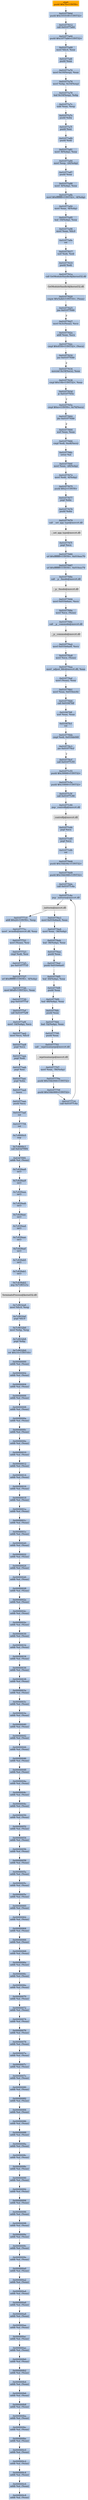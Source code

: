 digraph G {
node[shape=rectangle,style=filled,fillcolor=lightsteelblue,color=lightsteelblue]
bgcolor="transparent"
a0x0107760bpushl_0x70UINT8[label="start\npushl $0x70<UINT8>",color="lightgrey",fillcolor="orange"];
a0x0107760dpushl_0x10101f0UINT32[label="0x0107760d\npushl $0x10101f0<UINT32>"];
a0x01077612call_0x01077a64[label="0x01077612\ncall 0x01077a64"];
a0x01077a64pushl_0x1077ab6UINT32[label="0x01077a64\npushl $0x1077ab6<UINT32>"];
a0x01077a69movl_fs_0_eax[label="0x01077a69\nmovl %fs:0, %eax"];
a0x01077a6fpushl_eax[label="0x01077a6f\npushl %eax"];
a0x01077a70movl_0x10esp__eax[label="0x01077a70\nmovl 0x10(%esp), %eax"];
a0x01077a74movl_ebp_0x10esp_[label="0x01077a74\nmovl %ebp, 0x10(%esp)"];
a0x01077a78leal_0x10esp__ebp[label="0x01077a78\nleal 0x10(%esp), %ebp"];
a0x01077a7csubl_eax_esp[label="0x01077a7c\nsubl %eax, %esp"];
a0x01077a7epushl_ebx[label="0x01077a7e\npushl %ebx"];
a0x01077a7fpushl_esi[label="0x01077a7f\npushl %esi"];
a0x01077a80pushl_edi[label="0x01077a80\npushl %edi"];
a0x01077a81movl__8ebp__eax[label="0x01077a81\nmovl -8(%ebp), %eax"];
a0x01077a84movl_esp__24ebp_[label="0x01077a84\nmovl %esp, -24(%ebp)"];
a0x01077a87pushl_eax[label="0x01077a87\npushl %eax"];
a0x01077a88movl__4ebp__eax[label="0x01077a88\nmovl -4(%ebp), %eax"];
a0x01077a8bmovl_0xffffffffUINT32__4ebp_[label="0x01077a8b\nmovl $0xffffffff<UINT32>, -4(%ebp)"];
a0x01077a92movl_eax__8ebp_[label="0x01077a92\nmovl %eax, -8(%ebp)"];
a0x01077a95leal__16ebp__eax[label="0x01077a95\nleal -16(%ebp), %eax"];
a0x01077a98movl_eax_fs_0[label="0x01077a98\nmovl %eax, %fs:0"];
a0x01077a9eret[label="0x01077a9e\nret"];
a0x01077617xorl_edi_edi[label="0x01077617\nxorl %edi, %edi"];
a0x01077619pushl_edi[label="0x01077619\npushl %edi"];
a0x0107761acall_GetModuleHandleA_kernel32_dll[label="0x0107761a\ncall GetModuleHandleA@kernel32.dll"];
GetModuleHandleA_kernel32_dll[label="GetModuleHandleA@kernel32.dll",color="lightgrey",fillcolor="lightgrey"];
a0x01077620cmpw_0x5a4dUINT16_eax_[label="0x01077620\ncmpw $0x5a4d<UINT16>, (%eax)"];
a0x01077625jne_0x01077646[label="0x01077625\njne 0x01077646"];
a0x01077627movl_0x3ceax__ecx[label="0x01077627\nmovl 0x3c(%eax), %ecx"];
a0x0107762aaddl_eax_ecx[label="0x0107762a\naddl %eax, %ecx"];
a0x0107762ccmpl_0x4550UINT32_ecx_[label="0x0107762c\ncmpl $0x4550<UINT32>, (%ecx)"];
a0x01077632jne_0x01077646[label="0x01077632\njne 0x01077646"];
a0x01077634movzwl_0x18ecx__eax[label="0x01077634\nmovzwl 0x18(%ecx), %eax"];
a0x01077638cmpl_0x10bUINT32_eax[label="0x01077638\ncmpl $0x10b<UINT32>, %eax"];
a0x0107763dje_0x0107765e[label="0x0107763d\nje 0x0107765e"];
a0x0107765ecmpl_0xeUINT8_0x74ecx_[label="0x0107765e\ncmpl $0xe<UINT8>, 0x74(%ecx)"];
a0x01077662jbe_0x01077646[label="0x01077662\njbe 0x01077646"];
a0x01077664xorl_eax_eax[label="0x01077664\nxorl %eax, %eax"];
a0x01077666cmpl_edi_0xe8ecx_[label="0x01077666\ncmpl %edi, 0xe8(%ecx)"];
a0x0107766csetne_al[label="0x0107766c\nsetne %al"];
a0x0107766fmovl_eax__28ebp_[label="0x0107766f\nmovl %eax, -28(%ebp)"];
a0x01077672movl_edi__4ebp_[label="0x01077672\nmovl %edi, -4(%ebp)"];
a0x01077675pushl_0x2UINT8[label="0x01077675\npushl $0x2<UINT8>"];
a0x01077677popl_ebx[label="0x01077677\npopl %ebx"];
a0x01077678pushl_ebx[label="0x01077678\npushl %ebx"];
a0x01077679call___set_app_type_msvcrt_dll[label="0x01077679\ncall __set_app_type@msvcrt.dll"];
a__set_app_type_msvcrt_dll[label="__set_app_type@msvcrt.dll",color="lightgrey",fillcolor="lightgrey"];
a0x0107767fpopl_ecx[label="0x0107767f\npopl %ecx"];
a0x01077680orl_0xffffffffUINT8_0x010eec70[label="0x01077680\norl $0xffffffff<UINT8>, 0x010eec70"];
a0x01077687orl_0xffffffffUINT8_0x010eec74[label="0x01077687\norl $0xffffffff<UINT8>, 0x010eec74"];
a0x0107768ecall___p__fmode_msvcrt_dll[label="0x0107768e\ncall __p__fmode@msvcrt.dll"];
a__p__fmode_msvcrt_dll[label="__p__fmode@msvcrt.dll",color="lightgrey",fillcolor="lightgrey"];
a0x01077694movl_0x010e6aec_ecx[label="0x01077694\nmovl 0x010e6aec, %ecx"];
a0x0107769amovl_ecx_eax_[label="0x0107769a\nmovl %ecx, (%eax)"];
a0x0107769ccall___p__commode_msvcrt_dll[label="0x0107769c\ncall __p__commode@msvcrt.dll"];
a__p__commode_msvcrt_dll[label="__p__commode@msvcrt.dll",color="lightgrey",fillcolor="lightgrey"];
a0x010776a2movl_0x010e6ae8_ecx[label="0x010776a2\nmovl 0x010e6ae8, %ecx"];
a0x010776a8movl_ecx_eax_[label="0x010776a8\nmovl %ecx, (%eax)"];
a0x010776aamovl__adjust_fdiv_msvcrt_dll_eax[label="0x010776aa\nmovl _adjust_fdiv@msvcrt.dll, %eax"];
a0x010776afmovl_eax__eax[label="0x010776af\nmovl (%eax), %eax"];
a0x010776b1movl_eax_0x010eec6c[label="0x010776b1\nmovl %eax, 0x010eec6c"];
a0x010776b6call_0x01047fdf[label="0x010776b6\ncall 0x01047fdf"];
a0x01047fdfxorl_eax_eax[label="0x01047fdf\nxorl %eax, %eax"];
a0x01047fe1ret[label="0x01047fe1\nret"];
a0x010776bbcmpl_edi_0x010de040[label="0x010776bb\ncmpl %edi, 0x010de040"];
a0x010776c1jne_0x010776cf[label="0x010776c1\njne 0x010776cf"];
a0x010776cfcall_0x01077c55[label="0x010776cf\ncall 0x01077c55"];
a0x01077c55pushl_0x30000UINT32[label="0x01077c55\npushl $0x30000<UINT32>"];
a0x01077c5apushl_0x10000UINT32[label="0x01077c5a\npushl $0x10000<UINT32>"];
a0x01077c5fcall_0x01077c90[label="0x01077c5f\ncall 0x01077c90"];
a0x01077c90jmp__controlfp_msvcrt_dll[label="0x01077c90\njmp _controlfp@msvcrt.dll"];
a_controlfp_msvcrt_dll[label="_controlfp@msvcrt.dll",color="lightgrey",fillcolor="lightgrey"];
a0x01077c64popl_ecx[label="0x01077c64\npopl %ecx"];
a0x01077c65popl_ecx[label="0x01077c65\npopl %ecx"];
a0x01077c66ret[label="0x01077c66\nret"];
a0x010776d4pushl_0x10dc04cUINT32[label="0x010776d4\npushl $0x10dc04c<UINT32>"];
a0x010776d9pushl_0x10dc048UINT32[label="0x010776d9\npushl $0x10dc048<UINT32>"];
a0x010776decall_0x01077c4a[label="0x010776de\ncall 0x01077c4a"];
a0x01077c4ajmp__initterm_msvcrt_dll[label="0x01077c4a\njmp _initterm@msvcrt.dll"];
a_initterm_msvcrt_dll[label="_initterm@msvcrt.dll",color="lightgrey",fillcolor="lightgrey"];
a0x010776e3movl_0x010e6ae4_eax[label="0x010776e3\nmovl 0x010e6ae4, %eax"];
a0x010776e8movl_eax__36ebp_[label="0x010776e8\nmovl %eax, -36(%ebp)"];
a0x010776ebleal__36ebp__eax[label="0x010776eb\nleal -36(%ebp), %eax"];
a0x010776eepushl_eax[label="0x010776ee\npushl %eax"];
a0x010776efpushl_0x010e6ae0[label="0x010776ef\npushl 0x010e6ae0"];
a0x010776f5leal__44ebp__eax[label="0x010776f5\nleal -44(%ebp), %eax"];
a0x010776f8pushl_eax[label="0x010776f8\npushl %eax"];
a0x010776f9leal__48ebp__eax[label="0x010776f9\nleal -48(%ebp), %eax"];
a0x010776fcpushl_eax[label="0x010776fc\npushl %eax"];
a0x010776fdleal__52ebp__eax[label="0x010776fd\nleal -52(%ebp), %eax"];
a0x01077700pushl_eax[label="0x01077700\npushl %eax"];
a0x01077701call___wgetmainargs_msvcrt_dll[label="0x01077701\ncall __wgetmainargs@msvcrt.dll"];
a__wgetmainargs_msvcrt_dll[label="__wgetmainargs@msvcrt.dll",color="lightgrey",fillcolor="lightgrey"];
a0x01077707movl_eax__56ebp_[label="0x01077707\nmovl %eax, -56(%ebp)"];
a0x0107770apushl_0x10dc044UINT32[label="0x0107770a\npushl $0x10dc044<UINT32>"];
a0x0107770fpushl_0x10dc000UINT32[label="0x0107770f\npushl $0x10dc000<UINT32>"];
a0x01077714call_0x01077c4a[label="0x01077714\ncall 0x01077c4a"];
a0x01077719addl_0x24UINT8_esp[label="0x01077719\naddl $0x24<UINT8>, %esp"];
a0x0107771cmovl__wcmdln_msvcrt_dll_eax[label="0x0107771c\nmovl _wcmdln@msvcrt.dll, %eax"];
a0x01077721movl_eax__esi[label="0x01077721\nmovl (%eax), %esi"];
a0x01077723cmpl_edi_esi[label="0x01077723\ncmpl %edi, %esi"];
a0x01077725jne_0x01077735[label="0x01077725\njne 0x01077735"];
a0x01077727orl_0xffffffffUINT8__4ebp_[label="0x01077727\norl $0xffffffff<UINT8>, -4(%ebp)"];
a0x0107772bmovl_0xffUINT32_eax[label="0x0107772b\nmovl $0xff<UINT32>, %eax"];
a0x01077730jmp_0x010777ef[label="0x01077730\njmp 0x010777ef"];
a0x010777efcall_0x01077a9f[label="0x010777ef\ncall 0x01077a9f"];
a0x01077a9fmovl__16ebp__ecx[label="0x01077a9f\nmovl -16(%ebp), %ecx"];
a0x01077aa2movl_ecx_fs_0[label="0x01077aa2\nmovl %ecx, %fs:0"];
a0x01077aa9popl_ecx[label="0x01077aa9\npopl %ecx"];
a0x01077aaapopl_edi[label="0x01077aaa\npopl %edi"];
a0x01077aabpopl_esi[label="0x01077aab\npopl %esi"];
a0x01077aacpopl_ebx[label="0x01077aac\npopl %ebx"];
a0x01077aadleave_[label="0x01077aad\nleave "];
a0x01077aaepushl_ecx[label="0x01077aae\npushl %ecx"];
a0x01077aafret[label="0x01077aaf\nret"];
a0x010777f4ret[label="0x010777f4\nret"];
a0x7c8000c0nop_[label="0x7c8000c0\nnop "];
a0x7c8000c1call_0x63d7f9f4[label="0x7c8000c1\ncall 0x63d7f9f4"];
a0x63d7f9f4addb_al_eax_[label="0x63d7f9f4\naddb %al, (%eax)"];
a0x7c839aa8int3_[label="0x7c839aa8\nint3 "];
a0x7c839aa9int3_[label="0x7c839aa9\nint3 "];
a0x7c839aaaint3_[label="0x7c839aaa\nint3 "];
a0x7c839aabint3_[label="0x7c839aab\nint3 "];
a0x7c839aacint3_[label="0x7c839aac\nint3 "];
a0x7c839aadint3_[label="0x7c839aad\nint3 "];
a0x7c839aaeint3_[label="0x7c839aae\nint3 "];
a0x7c839aafint3_[label="0x7c839aaf\nint3 "];
a0x7c839ab0int3_[label="0x7c839ab0\nint3 "];
a0x7c839ab1int3_[label="0x7c839ab1\nint3 "];
a0x7c839ab2jmp_0x7c801e1a[label="0x7c839ab2\njmp 0x7c801e1a"];
TerminateProcess_kernel32_dll[label="TerminateProcess@kernel32.dll",color="lightgrey",fillcolor="lightgrey"];
a0x7c9032a8movl_fs_0_esp[label="0x7c9032a8\nmovl %fs:0, %esp"];
a0x7c9032afpopl_fs_0[label="0x7c9032af\npopl %fs:0"];
a0x7c9032b6movl_ebp_esp[label="0x7c9032b6\nmovl %ebp, %esp"];
a0x7c9032b8popl_ebp[label="0x7c9032b8\npopl %ebp"];
a0x7c9032b9ret_0x14UINT16[label="0x7c9032b9\nret $0x14<UINT16>"];
a0x00000000addb_al_eax_[label="0x00000000\naddb %al, (%eax)"];
a0x00000002addb_al_eax_[label="0x00000002\naddb %al, (%eax)"];
a0x00000004addb_al_eax_[label="0x00000004\naddb %al, (%eax)"];
a0x00000006addb_al_eax_[label="0x00000006\naddb %al, (%eax)"];
a0x00000008addb_al_eax_[label="0x00000008\naddb %al, (%eax)"];
a0x0000000aaddb_al_eax_[label="0x0000000a\naddb %al, (%eax)"];
a0x0000000caddb_al_eax_[label="0x0000000c\naddb %al, (%eax)"];
a0x0000000eaddb_al_eax_[label="0x0000000e\naddb %al, (%eax)"];
a0x00000010addb_al_eax_[label="0x00000010\naddb %al, (%eax)"];
a0x00000012addb_al_eax_[label="0x00000012\naddb %al, (%eax)"];
a0x00000014addb_al_eax_[label="0x00000014\naddb %al, (%eax)"];
a0x00000016addb_al_eax_[label="0x00000016\naddb %al, (%eax)"];
a0x00000018addb_al_eax_[label="0x00000018\naddb %al, (%eax)"];
a0x0000001aaddb_al_eax_[label="0x0000001a\naddb %al, (%eax)"];
a0x0000001caddb_al_eax_[label="0x0000001c\naddb %al, (%eax)"];
a0x0000001eaddb_al_eax_[label="0x0000001e\naddb %al, (%eax)"];
a0x00000020addb_al_eax_[label="0x00000020\naddb %al, (%eax)"];
a0x00000022addb_al_eax_[label="0x00000022\naddb %al, (%eax)"];
a0x00000024addb_al_eax_[label="0x00000024\naddb %al, (%eax)"];
a0x00000026addb_al_eax_[label="0x00000026\naddb %al, (%eax)"];
a0x00000028addb_al_eax_[label="0x00000028\naddb %al, (%eax)"];
a0x0000002aaddb_al_eax_[label="0x0000002a\naddb %al, (%eax)"];
a0x0000002caddb_al_eax_[label="0x0000002c\naddb %al, (%eax)"];
a0x0000002eaddb_al_eax_[label="0x0000002e\naddb %al, (%eax)"];
a0x00000030addb_al_eax_[label="0x00000030\naddb %al, (%eax)"];
a0x00000032addb_al_eax_[label="0x00000032\naddb %al, (%eax)"];
a0x00000034addb_al_eax_[label="0x00000034\naddb %al, (%eax)"];
a0x00000036addb_al_eax_[label="0x00000036\naddb %al, (%eax)"];
a0x00000038addb_al_eax_[label="0x00000038\naddb %al, (%eax)"];
a0x0000003aaddb_al_eax_[label="0x0000003a\naddb %al, (%eax)"];
a0x0000003caddb_al_eax_[label="0x0000003c\naddb %al, (%eax)"];
a0x0000003eaddb_al_eax_[label="0x0000003e\naddb %al, (%eax)"];
a0x00000040addb_al_eax_[label="0x00000040\naddb %al, (%eax)"];
a0x00000042addb_al_eax_[label="0x00000042\naddb %al, (%eax)"];
a0x00000044addb_al_eax_[label="0x00000044\naddb %al, (%eax)"];
a0x00000046addb_al_eax_[label="0x00000046\naddb %al, (%eax)"];
a0x00000048addb_al_eax_[label="0x00000048\naddb %al, (%eax)"];
a0x0000004aaddb_al_eax_[label="0x0000004a\naddb %al, (%eax)"];
a0x0000004caddb_al_eax_[label="0x0000004c\naddb %al, (%eax)"];
a0x0000004eaddb_al_eax_[label="0x0000004e\naddb %al, (%eax)"];
a0x00000050addb_al_eax_[label="0x00000050\naddb %al, (%eax)"];
a0x00000052addb_al_eax_[label="0x00000052\naddb %al, (%eax)"];
a0x00000054addb_al_eax_[label="0x00000054\naddb %al, (%eax)"];
a0x00000056addb_al_eax_[label="0x00000056\naddb %al, (%eax)"];
a0x00000058addb_al_eax_[label="0x00000058\naddb %al, (%eax)"];
a0x0000005aaddb_al_eax_[label="0x0000005a\naddb %al, (%eax)"];
a0x0000005caddb_al_eax_[label="0x0000005c\naddb %al, (%eax)"];
a0x0000005eaddb_al_eax_[label="0x0000005e\naddb %al, (%eax)"];
a0x00000060addb_al_eax_[label="0x00000060\naddb %al, (%eax)"];
a0x00000062addb_al_eax_[label="0x00000062\naddb %al, (%eax)"];
a0x00000064addb_al_eax_[label="0x00000064\naddb %al, (%eax)"];
a0x00000066addb_al_eax_[label="0x00000066\naddb %al, (%eax)"];
a0x00000068addb_al_eax_[label="0x00000068\naddb %al, (%eax)"];
a0x0000006aaddb_al_eax_[label="0x0000006a\naddb %al, (%eax)"];
a0x0000006caddb_al_eax_[label="0x0000006c\naddb %al, (%eax)"];
a0x0000006eaddb_al_eax_[label="0x0000006e\naddb %al, (%eax)"];
a0x00000070addb_al_eax_[label="0x00000070\naddb %al, (%eax)"];
a0x00000072addb_al_eax_[label="0x00000072\naddb %al, (%eax)"];
a0x00000074addb_al_eax_[label="0x00000074\naddb %al, (%eax)"];
a0x00000076addb_al_eax_[label="0x00000076\naddb %al, (%eax)"];
a0x00000078addb_al_eax_[label="0x00000078\naddb %al, (%eax)"];
a0x0000007aaddb_al_eax_[label="0x0000007a\naddb %al, (%eax)"];
a0x0000007caddb_al_eax_[label="0x0000007c\naddb %al, (%eax)"];
a0x0000007eaddb_al_eax_[label="0x0000007e\naddb %al, (%eax)"];
a0x00000080addb_al_eax_[label="0x00000080\naddb %al, (%eax)"];
a0x00000082addb_al_eax_[label="0x00000082\naddb %al, (%eax)"];
a0x00000084addb_al_eax_[label="0x00000084\naddb %al, (%eax)"];
a0x00000086addb_al_eax_[label="0x00000086\naddb %al, (%eax)"];
a0x00000088addb_al_eax_[label="0x00000088\naddb %al, (%eax)"];
a0x0000008aaddb_al_eax_[label="0x0000008a\naddb %al, (%eax)"];
a0x0000008caddb_al_eax_[label="0x0000008c\naddb %al, (%eax)"];
a0x0000008eaddb_al_eax_[label="0x0000008e\naddb %al, (%eax)"];
a0x00000090addb_al_eax_[label="0x00000090\naddb %al, (%eax)"];
a0x00000092addb_al_eax_[label="0x00000092\naddb %al, (%eax)"];
a0x00000094addb_al_eax_[label="0x00000094\naddb %al, (%eax)"];
a0x00000096addb_al_eax_[label="0x00000096\naddb %al, (%eax)"];
a0x00000098addb_al_eax_[label="0x00000098\naddb %al, (%eax)"];
a0x0000009aaddb_al_eax_[label="0x0000009a\naddb %al, (%eax)"];
a0x0000009caddb_al_eax_[label="0x0000009c\naddb %al, (%eax)"];
a0x0000009eaddb_al_eax_[label="0x0000009e\naddb %al, (%eax)"];
a0x000000a0addb_al_eax_[label="0x000000a0\naddb %al, (%eax)"];
a0x000000a2addb_al_eax_[label="0x000000a2\naddb %al, (%eax)"];
a0x000000a4addb_al_eax_[label="0x000000a4\naddb %al, (%eax)"];
a0x000000a6addb_al_eax_[label="0x000000a6\naddb %al, (%eax)"];
a0x000000a8addb_al_eax_[label="0x000000a8\naddb %al, (%eax)"];
a0x000000aaaddb_al_eax_[label="0x000000aa\naddb %al, (%eax)"];
a0x000000acaddb_al_eax_[label="0x000000ac\naddb %al, (%eax)"];
a0x000000aeaddb_al_eax_[label="0x000000ae\naddb %al, (%eax)"];
a0x000000b0addb_al_eax_[label="0x000000b0\naddb %al, (%eax)"];
a0x000000b2addb_al_eax_[label="0x000000b2\naddb %al, (%eax)"];
a0x000000b4addb_al_eax_[label="0x000000b4\naddb %al, (%eax)"];
a0x000000b6addb_al_eax_[label="0x000000b6\naddb %al, (%eax)"];
a0x000000b8addb_al_eax_[label="0x000000b8\naddb %al, (%eax)"];
a0x000000baaddb_al_eax_[label="0x000000ba\naddb %al, (%eax)"];
a0x000000bcaddb_al_eax_[label="0x000000bc\naddb %al, (%eax)"];
a0x000000beaddb_al_eax_[label="0x000000be\naddb %al, (%eax)"];
a0x000000c0addb_al_eax_[label="0x000000c0\naddb %al, (%eax)"];
a0x000000c2addb_al_eax_[label="0x000000c2\naddb %al, (%eax)"];
a0x000000c4addb_al_eax_[label="0x000000c4\naddb %al, (%eax)"];
a0x000000c6addb_al_eax_[label="0x000000c6\naddb %al, (%eax)"];
a0x000000c8addb_al_eax_[label="0x000000c8\naddb %al, (%eax)"];
a0x0107760bpushl_0x70UINT8 -> a0x0107760dpushl_0x10101f0UINT32 [color="#000000"];
a0x0107760dpushl_0x10101f0UINT32 -> a0x01077612call_0x01077a64 [color="#000000"];
a0x01077612call_0x01077a64 -> a0x01077a64pushl_0x1077ab6UINT32 [color="#000000"];
a0x01077a64pushl_0x1077ab6UINT32 -> a0x01077a69movl_fs_0_eax [color="#000000"];
a0x01077a69movl_fs_0_eax -> a0x01077a6fpushl_eax [color="#000000"];
a0x01077a6fpushl_eax -> a0x01077a70movl_0x10esp__eax [color="#000000"];
a0x01077a70movl_0x10esp__eax -> a0x01077a74movl_ebp_0x10esp_ [color="#000000"];
a0x01077a74movl_ebp_0x10esp_ -> a0x01077a78leal_0x10esp__ebp [color="#000000"];
a0x01077a78leal_0x10esp__ebp -> a0x01077a7csubl_eax_esp [color="#000000"];
a0x01077a7csubl_eax_esp -> a0x01077a7epushl_ebx [color="#000000"];
a0x01077a7epushl_ebx -> a0x01077a7fpushl_esi [color="#000000"];
a0x01077a7fpushl_esi -> a0x01077a80pushl_edi [color="#000000"];
a0x01077a80pushl_edi -> a0x01077a81movl__8ebp__eax [color="#000000"];
a0x01077a81movl__8ebp__eax -> a0x01077a84movl_esp__24ebp_ [color="#000000"];
a0x01077a84movl_esp__24ebp_ -> a0x01077a87pushl_eax [color="#000000"];
a0x01077a87pushl_eax -> a0x01077a88movl__4ebp__eax [color="#000000"];
a0x01077a88movl__4ebp__eax -> a0x01077a8bmovl_0xffffffffUINT32__4ebp_ [color="#000000"];
a0x01077a8bmovl_0xffffffffUINT32__4ebp_ -> a0x01077a92movl_eax__8ebp_ [color="#000000"];
a0x01077a92movl_eax__8ebp_ -> a0x01077a95leal__16ebp__eax [color="#000000"];
a0x01077a95leal__16ebp__eax -> a0x01077a98movl_eax_fs_0 [color="#000000"];
a0x01077a98movl_eax_fs_0 -> a0x01077a9eret [color="#000000"];
a0x01077a9eret -> a0x01077617xorl_edi_edi [color="#000000"];
a0x01077617xorl_edi_edi -> a0x01077619pushl_edi [color="#000000"];
a0x01077619pushl_edi -> a0x0107761acall_GetModuleHandleA_kernel32_dll [color="#000000"];
a0x0107761acall_GetModuleHandleA_kernel32_dll -> GetModuleHandleA_kernel32_dll [color="#000000"];
GetModuleHandleA_kernel32_dll -> a0x01077620cmpw_0x5a4dUINT16_eax_ [color="#000000"];
a0x01077620cmpw_0x5a4dUINT16_eax_ -> a0x01077625jne_0x01077646 [color="#000000"];
a0x01077625jne_0x01077646 -> a0x01077627movl_0x3ceax__ecx [color="#000000",label="F"];
a0x01077627movl_0x3ceax__ecx -> a0x0107762aaddl_eax_ecx [color="#000000"];
a0x0107762aaddl_eax_ecx -> a0x0107762ccmpl_0x4550UINT32_ecx_ [color="#000000"];
a0x0107762ccmpl_0x4550UINT32_ecx_ -> a0x01077632jne_0x01077646 [color="#000000"];
a0x01077632jne_0x01077646 -> a0x01077634movzwl_0x18ecx__eax [color="#000000",label="F"];
a0x01077634movzwl_0x18ecx__eax -> a0x01077638cmpl_0x10bUINT32_eax [color="#000000"];
a0x01077638cmpl_0x10bUINT32_eax -> a0x0107763dje_0x0107765e [color="#000000"];
a0x0107763dje_0x0107765e -> a0x0107765ecmpl_0xeUINT8_0x74ecx_ [color="#000000",label="T"];
a0x0107765ecmpl_0xeUINT8_0x74ecx_ -> a0x01077662jbe_0x01077646 [color="#000000"];
a0x01077662jbe_0x01077646 -> a0x01077664xorl_eax_eax [color="#000000",label="F"];
a0x01077664xorl_eax_eax -> a0x01077666cmpl_edi_0xe8ecx_ [color="#000000"];
a0x01077666cmpl_edi_0xe8ecx_ -> a0x0107766csetne_al [color="#000000"];
a0x0107766csetne_al -> a0x0107766fmovl_eax__28ebp_ [color="#000000"];
a0x0107766fmovl_eax__28ebp_ -> a0x01077672movl_edi__4ebp_ [color="#000000"];
a0x01077672movl_edi__4ebp_ -> a0x01077675pushl_0x2UINT8 [color="#000000"];
a0x01077675pushl_0x2UINT8 -> a0x01077677popl_ebx [color="#000000"];
a0x01077677popl_ebx -> a0x01077678pushl_ebx [color="#000000"];
a0x01077678pushl_ebx -> a0x01077679call___set_app_type_msvcrt_dll [color="#000000"];
a0x01077679call___set_app_type_msvcrt_dll -> a__set_app_type_msvcrt_dll [color="#000000"];
a__set_app_type_msvcrt_dll -> a0x0107767fpopl_ecx [color="#000000"];
a0x0107767fpopl_ecx -> a0x01077680orl_0xffffffffUINT8_0x010eec70 [color="#000000"];
a0x01077680orl_0xffffffffUINT8_0x010eec70 -> a0x01077687orl_0xffffffffUINT8_0x010eec74 [color="#000000"];
a0x01077687orl_0xffffffffUINT8_0x010eec74 -> a0x0107768ecall___p__fmode_msvcrt_dll [color="#000000"];
a0x0107768ecall___p__fmode_msvcrt_dll -> a__p__fmode_msvcrt_dll [color="#000000"];
a__p__fmode_msvcrt_dll -> a0x01077694movl_0x010e6aec_ecx [color="#000000"];
a0x01077694movl_0x010e6aec_ecx -> a0x0107769amovl_ecx_eax_ [color="#000000"];
a0x0107769amovl_ecx_eax_ -> a0x0107769ccall___p__commode_msvcrt_dll [color="#000000"];
a0x0107769ccall___p__commode_msvcrt_dll -> a__p__commode_msvcrt_dll [color="#000000"];
a__p__commode_msvcrt_dll -> a0x010776a2movl_0x010e6ae8_ecx [color="#000000"];
a0x010776a2movl_0x010e6ae8_ecx -> a0x010776a8movl_ecx_eax_ [color="#000000"];
a0x010776a8movl_ecx_eax_ -> a0x010776aamovl__adjust_fdiv_msvcrt_dll_eax [color="#000000"];
a0x010776aamovl__adjust_fdiv_msvcrt_dll_eax -> a0x010776afmovl_eax__eax [color="#000000"];
a0x010776afmovl_eax__eax -> a0x010776b1movl_eax_0x010eec6c [color="#000000"];
a0x010776b1movl_eax_0x010eec6c -> a0x010776b6call_0x01047fdf [color="#000000"];
a0x010776b6call_0x01047fdf -> a0x01047fdfxorl_eax_eax [color="#000000"];
a0x01047fdfxorl_eax_eax -> a0x01047fe1ret [color="#000000"];
a0x01047fe1ret -> a0x010776bbcmpl_edi_0x010de040 [color="#000000"];
a0x010776bbcmpl_edi_0x010de040 -> a0x010776c1jne_0x010776cf [color="#000000"];
a0x010776c1jne_0x010776cf -> a0x010776cfcall_0x01077c55 [color="#000000",label="T"];
a0x010776cfcall_0x01077c55 -> a0x01077c55pushl_0x30000UINT32 [color="#000000"];
a0x01077c55pushl_0x30000UINT32 -> a0x01077c5apushl_0x10000UINT32 [color="#000000"];
a0x01077c5apushl_0x10000UINT32 -> a0x01077c5fcall_0x01077c90 [color="#000000"];
a0x01077c5fcall_0x01077c90 -> a0x01077c90jmp__controlfp_msvcrt_dll [color="#000000"];
a0x01077c90jmp__controlfp_msvcrt_dll -> a_controlfp_msvcrt_dll [color="#000000"];
a_controlfp_msvcrt_dll -> a0x01077c64popl_ecx [color="#000000"];
a0x01077c64popl_ecx -> a0x01077c65popl_ecx [color="#000000"];
a0x01077c65popl_ecx -> a0x01077c66ret [color="#000000"];
a0x01077c66ret -> a0x010776d4pushl_0x10dc04cUINT32 [color="#000000"];
a0x010776d4pushl_0x10dc04cUINT32 -> a0x010776d9pushl_0x10dc048UINT32 [color="#000000"];
a0x010776d9pushl_0x10dc048UINT32 -> a0x010776decall_0x01077c4a [color="#000000"];
a0x010776decall_0x01077c4a -> a0x01077c4ajmp__initterm_msvcrt_dll [color="#000000"];
a0x01077c4ajmp__initterm_msvcrt_dll -> a_initterm_msvcrt_dll [color="#000000"];
a_initterm_msvcrt_dll -> a0x010776e3movl_0x010e6ae4_eax [color="#000000"];
a0x010776e3movl_0x010e6ae4_eax -> a0x010776e8movl_eax__36ebp_ [color="#000000"];
a0x010776e8movl_eax__36ebp_ -> a0x010776ebleal__36ebp__eax [color="#000000"];
a0x010776ebleal__36ebp__eax -> a0x010776eepushl_eax [color="#000000"];
a0x010776eepushl_eax -> a0x010776efpushl_0x010e6ae0 [color="#000000"];
a0x010776efpushl_0x010e6ae0 -> a0x010776f5leal__44ebp__eax [color="#000000"];
a0x010776f5leal__44ebp__eax -> a0x010776f8pushl_eax [color="#000000"];
a0x010776f8pushl_eax -> a0x010776f9leal__48ebp__eax [color="#000000"];
a0x010776f9leal__48ebp__eax -> a0x010776fcpushl_eax [color="#000000"];
a0x010776fcpushl_eax -> a0x010776fdleal__52ebp__eax [color="#000000"];
a0x010776fdleal__52ebp__eax -> a0x01077700pushl_eax [color="#000000"];
a0x01077700pushl_eax -> a0x01077701call___wgetmainargs_msvcrt_dll [color="#000000"];
a0x01077701call___wgetmainargs_msvcrt_dll -> a__wgetmainargs_msvcrt_dll [color="#000000"];
a__wgetmainargs_msvcrt_dll -> a0x01077707movl_eax__56ebp_ [color="#000000"];
a0x01077707movl_eax__56ebp_ -> a0x0107770apushl_0x10dc044UINT32 [color="#000000"];
a0x0107770apushl_0x10dc044UINT32 -> a0x0107770fpushl_0x10dc000UINT32 [color="#000000"];
a0x0107770fpushl_0x10dc000UINT32 -> a0x01077714call_0x01077c4a [color="#000000"];
a0x01077714call_0x01077c4a -> a0x01077c4ajmp__initterm_msvcrt_dll [color="#000000"];
a_initterm_msvcrt_dll -> a0x01077719addl_0x24UINT8_esp [color="#000000"];
a0x01077719addl_0x24UINT8_esp -> a0x0107771cmovl__wcmdln_msvcrt_dll_eax [color="#000000"];
a0x0107771cmovl__wcmdln_msvcrt_dll_eax -> a0x01077721movl_eax__esi [color="#000000"];
a0x01077721movl_eax__esi -> a0x01077723cmpl_edi_esi [color="#000000"];
a0x01077723cmpl_edi_esi -> a0x01077725jne_0x01077735 [color="#000000"];
a0x01077725jne_0x01077735 -> a0x01077727orl_0xffffffffUINT8__4ebp_ [color="#000000",label="F"];
a0x01077727orl_0xffffffffUINT8__4ebp_ -> a0x0107772bmovl_0xffUINT32_eax [color="#000000"];
a0x0107772bmovl_0xffUINT32_eax -> a0x01077730jmp_0x010777ef [color="#000000"];
a0x01077730jmp_0x010777ef -> a0x010777efcall_0x01077a9f [color="#000000"];
a0x010777efcall_0x01077a9f -> a0x01077a9fmovl__16ebp__ecx [color="#000000"];
a0x01077a9fmovl__16ebp__ecx -> a0x01077aa2movl_ecx_fs_0 [color="#000000"];
a0x01077aa2movl_ecx_fs_0 -> a0x01077aa9popl_ecx [color="#000000"];
a0x01077aa9popl_ecx -> a0x01077aaapopl_edi [color="#000000"];
a0x01077aaapopl_edi -> a0x01077aabpopl_esi [color="#000000"];
a0x01077aabpopl_esi -> a0x01077aacpopl_ebx [color="#000000"];
a0x01077aacpopl_ebx -> a0x01077aadleave_ [color="#000000"];
a0x01077aadleave_ -> a0x01077aaepushl_ecx [color="#000000"];
a0x01077aaepushl_ecx -> a0x01077aafret [color="#000000"];
a0x01077aafret -> a0x010777f4ret [color="#000000"];
a0x010777f4ret -> a0x7c8000c0nop_ [color="#000000"];
a0x7c8000c0nop_ -> a0x7c8000c1call_0x63d7f9f4 [color="#000000"];
a0x7c8000c1call_0x63d7f9f4 -> a0x63d7f9f4addb_al_eax_ [color="#000000"];
a0x63d7f9f4addb_al_eax_ -> a0x7c839aa8int3_ [color="#000000"];
a0x7c839aa8int3_ -> a0x7c839aa9int3_ [color="#000000"];
a0x7c839aa9int3_ -> a0x7c839aaaint3_ [color="#000000"];
a0x7c839aaaint3_ -> a0x7c839aabint3_ [color="#000000"];
a0x7c839aabint3_ -> a0x7c839aacint3_ [color="#000000"];
a0x7c839aacint3_ -> a0x7c839aadint3_ [color="#000000"];
a0x7c839aadint3_ -> a0x7c839aaeint3_ [color="#000000"];
a0x7c839aaeint3_ -> a0x7c839aafint3_ [color="#000000"];
a0x7c839aafint3_ -> a0x7c839ab0int3_ [color="#000000"];
a0x7c839ab0int3_ -> a0x7c839ab1int3_ [color="#000000"];
a0x7c839ab1int3_ -> a0x7c839ab2jmp_0x7c801e1a [color="#000000"];
a0x7c839ab2jmp_0x7c801e1a -> TerminateProcess_kernel32_dll [color="#000000"];
TerminateProcess_kernel32_dll -> a0x7c9032a8movl_fs_0_esp [color="#000000"];
a0x7c9032a8movl_fs_0_esp -> a0x7c9032afpopl_fs_0 [color="#000000"];
a0x7c9032afpopl_fs_0 -> a0x7c9032b6movl_ebp_esp [color="#000000"];
a0x7c9032b6movl_ebp_esp -> a0x7c9032b8popl_ebp [color="#000000"];
a0x7c9032b8popl_ebp -> a0x7c9032b9ret_0x14UINT16 [color="#000000"];
a0x7c9032b9ret_0x14UINT16 -> a0x00000000addb_al_eax_ [color="#000000"];
a0x00000000addb_al_eax_ -> a0x00000002addb_al_eax_ [color="#000000"];
a0x00000002addb_al_eax_ -> a0x00000004addb_al_eax_ [color="#000000"];
a0x00000004addb_al_eax_ -> a0x00000006addb_al_eax_ [color="#000000"];
a0x00000006addb_al_eax_ -> a0x00000008addb_al_eax_ [color="#000000"];
a0x00000008addb_al_eax_ -> a0x0000000aaddb_al_eax_ [color="#000000"];
a0x0000000aaddb_al_eax_ -> a0x0000000caddb_al_eax_ [color="#000000"];
a0x0000000caddb_al_eax_ -> a0x0000000eaddb_al_eax_ [color="#000000"];
a0x0000000eaddb_al_eax_ -> a0x00000010addb_al_eax_ [color="#000000"];
a0x00000010addb_al_eax_ -> a0x00000012addb_al_eax_ [color="#000000"];
a0x00000012addb_al_eax_ -> a0x00000014addb_al_eax_ [color="#000000"];
a0x00000014addb_al_eax_ -> a0x00000016addb_al_eax_ [color="#000000"];
a0x00000016addb_al_eax_ -> a0x00000018addb_al_eax_ [color="#000000"];
a0x00000018addb_al_eax_ -> a0x0000001aaddb_al_eax_ [color="#000000"];
a0x0000001aaddb_al_eax_ -> a0x0000001caddb_al_eax_ [color="#000000"];
a0x0000001caddb_al_eax_ -> a0x0000001eaddb_al_eax_ [color="#000000"];
a0x0000001eaddb_al_eax_ -> a0x00000020addb_al_eax_ [color="#000000"];
a0x00000020addb_al_eax_ -> a0x00000022addb_al_eax_ [color="#000000"];
a0x00000022addb_al_eax_ -> a0x00000024addb_al_eax_ [color="#000000"];
a0x00000024addb_al_eax_ -> a0x00000026addb_al_eax_ [color="#000000"];
a0x00000026addb_al_eax_ -> a0x00000028addb_al_eax_ [color="#000000"];
a0x00000028addb_al_eax_ -> a0x0000002aaddb_al_eax_ [color="#000000"];
a0x0000002aaddb_al_eax_ -> a0x0000002caddb_al_eax_ [color="#000000"];
a0x0000002caddb_al_eax_ -> a0x0000002eaddb_al_eax_ [color="#000000"];
a0x0000002eaddb_al_eax_ -> a0x00000030addb_al_eax_ [color="#000000"];
a0x00000030addb_al_eax_ -> a0x00000032addb_al_eax_ [color="#000000"];
a0x00000032addb_al_eax_ -> a0x00000034addb_al_eax_ [color="#000000"];
a0x00000034addb_al_eax_ -> a0x00000036addb_al_eax_ [color="#000000"];
a0x00000036addb_al_eax_ -> a0x00000038addb_al_eax_ [color="#000000"];
a0x00000038addb_al_eax_ -> a0x0000003aaddb_al_eax_ [color="#000000"];
a0x0000003aaddb_al_eax_ -> a0x0000003caddb_al_eax_ [color="#000000"];
a0x0000003caddb_al_eax_ -> a0x0000003eaddb_al_eax_ [color="#000000"];
a0x0000003eaddb_al_eax_ -> a0x00000040addb_al_eax_ [color="#000000"];
a0x00000040addb_al_eax_ -> a0x00000042addb_al_eax_ [color="#000000"];
a0x00000042addb_al_eax_ -> a0x00000044addb_al_eax_ [color="#000000"];
a0x00000044addb_al_eax_ -> a0x00000046addb_al_eax_ [color="#000000"];
a0x00000046addb_al_eax_ -> a0x00000048addb_al_eax_ [color="#000000"];
a0x00000048addb_al_eax_ -> a0x0000004aaddb_al_eax_ [color="#000000"];
a0x0000004aaddb_al_eax_ -> a0x0000004caddb_al_eax_ [color="#000000"];
a0x0000004caddb_al_eax_ -> a0x0000004eaddb_al_eax_ [color="#000000"];
a0x0000004eaddb_al_eax_ -> a0x00000050addb_al_eax_ [color="#000000"];
a0x00000050addb_al_eax_ -> a0x00000052addb_al_eax_ [color="#000000"];
a0x00000052addb_al_eax_ -> a0x00000054addb_al_eax_ [color="#000000"];
a0x00000054addb_al_eax_ -> a0x00000056addb_al_eax_ [color="#000000"];
a0x00000056addb_al_eax_ -> a0x00000058addb_al_eax_ [color="#000000"];
a0x00000058addb_al_eax_ -> a0x0000005aaddb_al_eax_ [color="#000000"];
a0x0000005aaddb_al_eax_ -> a0x0000005caddb_al_eax_ [color="#000000"];
a0x0000005caddb_al_eax_ -> a0x0000005eaddb_al_eax_ [color="#000000"];
a0x0000005eaddb_al_eax_ -> a0x00000060addb_al_eax_ [color="#000000"];
a0x00000060addb_al_eax_ -> a0x00000062addb_al_eax_ [color="#000000"];
a0x00000062addb_al_eax_ -> a0x00000064addb_al_eax_ [color="#000000"];
a0x00000064addb_al_eax_ -> a0x00000066addb_al_eax_ [color="#000000"];
a0x00000066addb_al_eax_ -> a0x00000068addb_al_eax_ [color="#000000"];
a0x00000068addb_al_eax_ -> a0x0000006aaddb_al_eax_ [color="#000000"];
a0x0000006aaddb_al_eax_ -> a0x0000006caddb_al_eax_ [color="#000000"];
a0x0000006caddb_al_eax_ -> a0x0000006eaddb_al_eax_ [color="#000000"];
a0x0000006eaddb_al_eax_ -> a0x00000070addb_al_eax_ [color="#000000"];
a0x00000070addb_al_eax_ -> a0x00000072addb_al_eax_ [color="#000000"];
a0x00000072addb_al_eax_ -> a0x00000074addb_al_eax_ [color="#000000"];
a0x00000074addb_al_eax_ -> a0x00000076addb_al_eax_ [color="#000000"];
a0x00000076addb_al_eax_ -> a0x00000078addb_al_eax_ [color="#000000"];
a0x00000078addb_al_eax_ -> a0x0000007aaddb_al_eax_ [color="#000000"];
a0x0000007aaddb_al_eax_ -> a0x0000007caddb_al_eax_ [color="#000000"];
a0x0000007caddb_al_eax_ -> a0x0000007eaddb_al_eax_ [color="#000000"];
a0x0000007eaddb_al_eax_ -> a0x00000080addb_al_eax_ [color="#000000"];
a0x00000080addb_al_eax_ -> a0x00000082addb_al_eax_ [color="#000000"];
a0x00000082addb_al_eax_ -> a0x00000084addb_al_eax_ [color="#000000"];
a0x00000084addb_al_eax_ -> a0x00000086addb_al_eax_ [color="#000000"];
a0x00000086addb_al_eax_ -> a0x00000088addb_al_eax_ [color="#000000"];
a0x00000088addb_al_eax_ -> a0x0000008aaddb_al_eax_ [color="#000000"];
a0x0000008aaddb_al_eax_ -> a0x0000008caddb_al_eax_ [color="#000000"];
a0x0000008caddb_al_eax_ -> a0x0000008eaddb_al_eax_ [color="#000000"];
a0x0000008eaddb_al_eax_ -> a0x00000090addb_al_eax_ [color="#000000"];
a0x00000090addb_al_eax_ -> a0x00000092addb_al_eax_ [color="#000000"];
a0x00000092addb_al_eax_ -> a0x00000094addb_al_eax_ [color="#000000"];
a0x00000094addb_al_eax_ -> a0x00000096addb_al_eax_ [color="#000000"];
a0x00000096addb_al_eax_ -> a0x00000098addb_al_eax_ [color="#000000"];
a0x00000098addb_al_eax_ -> a0x0000009aaddb_al_eax_ [color="#000000"];
a0x0000009aaddb_al_eax_ -> a0x0000009caddb_al_eax_ [color="#000000"];
a0x0000009caddb_al_eax_ -> a0x0000009eaddb_al_eax_ [color="#000000"];
a0x0000009eaddb_al_eax_ -> a0x000000a0addb_al_eax_ [color="#000000"];
a0x000000a0addb_al_eax_ -> a0x000000a2addb_al_eax_ [color="#000000"];
a0x000000a2addb_al_eax_ -> a0x000000a4addb_al_eax_ [color="#000000"];
a0x000000a4addb_al_eax_ -> a0x000000a6addb_al_eax_ [color="#000000"];
a0x000000a6addb_al_eax_ -> a0x000000a8addb_al_eax_ [color="#000000"];
a0x000000a8addb_al_eax_ -> a0x000000aaaddb_al_eax_ [color="#000000"];
a0x000000aaaddb_al_eax_ -> a0x000000acaddb_al_eax_ [color="#000000"];
a0x000000acaddb_al_eax_ -> a0x000000aeaddb_al_eax_ [color="#000000"];
a0x000000aeaddb_al_eax_ -> a0x000000b0addb_al_eax_ [color="#000000"];
a0x000000b0addb_al_eax_ -> a0x000000b2addb_al_eax_ [color="#000000"];
a0x000000b2addb_al_eax_ -> a0x000000b4addb_al_eax_ [color="#000000"];
a0x000000b4addb_al_eax_ -> a0x000000b6addb_al_eax_ [color="#000000"];
a0x000000b6addb_al_eax_ -> a0x000000b8addb_al_eax_ [color="#000000"];
a0x000000b8addb_al_eax_ -> a0x000000baaddb_al_eax_ [color="#000000"];
a0x000000baaddb_al_eax_ -> a0x000000bcaddb_al_eax_ [color="#000000"];
a0x000000bcaddb_al_eax_ -> a0x000000beaddb_al_eax_ [color="#000000"];
a0x000000beaddb_al_eax_ -> a0x000000c0addb_al_eax_ [color="#000000"];
a0x000000c0addb_al_eax_ -> a0x000000c2addb_al_eax_ [color="#000000"];
a0x000000c2addb_al_eax_ -> a0x000000c4addb_al_eax_ [color="#000000"];
a0x000000c4addb_al_eax_ -> a0x000000c6addb_al_eax_ [color="#000000"];
a0x000000c6addb_al_eax_ -> a0x000000c8addb_al_eax_ [color="#000000"];
}
